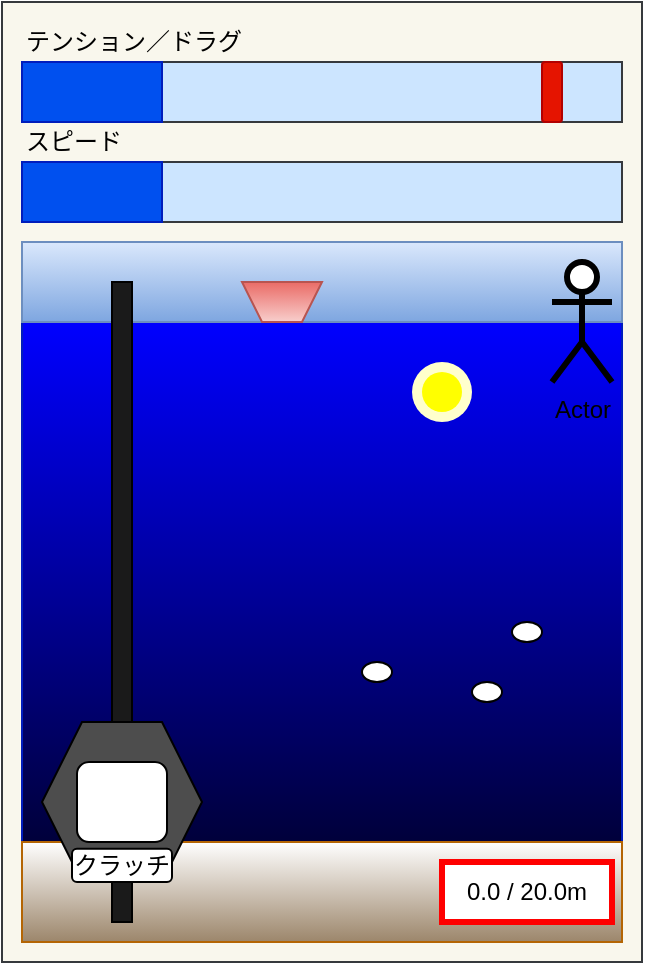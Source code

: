 <mxfile version="15.7.3" type="embed">
    <diagram id="1cLhjlTDrsvusgPYbPh7" name="ページ1">
        <mxGraphModel dx="495" dy="227" grid="1" gridSize="10" guides="1" tooltips="1" connect="1" arrows="1" fold="1" page="1" pageScale="1" pageWidth="827" pageHeight="1169" math="0" shadow="0">
            <root>
                <mxCell id="0"/>
                <mxCell id="1" parent="0"/>
                <mxCell id="2" value="" style="rounded=0;whiteSpace=wrap;html=1;fillColor=#f9f7ed;strokeColor=#36393d;" parent="1" vertex="1">
                    <mxGeometry x="120" y="40" width="320" height="480" as="geometry"/>
                </mxCell>
                <mxCell id="3" value="" style="rounded=0;whiteSpace=wrap;html=1;fillColor=#cce5ff;strokeColor=#36393d;" parent="1" vertex="1">
                    <mxGeometry x="130" y="70" width="300" height="30" as="geometry"/>
                </mxCell>
                <mxCell id="4" value="" style="rounded=0;whiteSpace=wrap;html=1;fillColor=#0050ef;strokeColor=#001DBC;fontColor=#ffffff;" parent="1" vertex="1">
                    <mxGeometry x="130" y="70" width="70" height="30" as="geometry"/>
                </mxCell>
                <mxCell id="5" value="" style="rounded=1;whiteSpace=wrap;html=1;fillColor=#e51400;strokeColor=#B20000;fontColor=#ffffff;" parent="1" vertex="1">
                    <mxGeometry x="390" y="70" width="10" height="30" as="geometry"/>
                </mxCell>
                <mxCell id="6" value="" style="rounded=0;whiteSpace=wrap;html=1;fillColor=#cce5ff;strokeColor=#36393d;" parent="1" vertex="1">
                    <mxGeometry x="130" y="120" width="300" height="30" as="geometry"/>
                </mxCell>
                <mxCell id="7" value="" style="rounded=0;whiteSpace=wrap;html=1;fillColor=#0050ef;strokeColor=#001DBC;fontColor=#ffffff;" parent="1" vertex="1">
                    <mxGeometry x="130" y="120" width="70" height="30" as="geometry"/>
                </mxCell>
                <mxCell id="8" value="テンション／ドラグ" style="text;html=1;strokeColor=none;fillColor=none;align=left;verticalAlign=middle;whiteSpace=wrap;rounded=0;fontColor=#000000;" parent="1" vertex="1">
                    <mxGeometry x="130" y="50" width="120" height="20" as="geometry"/>
                </mxCell>
                <mxCell id="9" value="スピード" style="text;html=1;strokeColor=none;fillColor=none;align=left;verticalAlign=middle;whiteSpace=wrap;rounded=0;fontColor=#000000;" parent="1" vertex="1">
                    <mxGeometry x="130" y="100" width="120" height="20" as="geometry"/>
                </mxCell>
                <mxCell id="10" value="" style="rounded=0;whiteSpace=wrap;html=1;fontColor=#ffffff;align=left;fillColor=#000033;strokeColor=#001DBC;gradientDirection=north;gradientColor=#0000FF;" parent="1" vertex="1">
                    <mxGeometry x="130" y="200" width="300" height="270" as="geometry"/>
                </mxCell>
                <mxCell id="17" value="" style="ellipse;whiteSpace=wrap;html=1;aspect=fixed;fontColor=#000000;align=center;fillColor=#FFFFCC;strokeColor=none;" parent="1" vertex="1">
                    <mxGeometry x="325" y="220" width="30" height="30" as="geometry"/>
                </mxCell>
                <mxCell id="18" value="" style="ellipse;whiteSpace=wrap;html=1;aspect=fixed;fontColor=#000000;align=center;fillColor=#FFFF00;strokeColor=none;" parent="1" vertex="1">
                    <mxGeometry x="330" y="225" width="20" height="20" as="geometry"/>
                </mxCell>
                <mxCell id="25" value="" style="ellipse;whiteSpace=wrap;html=1;fillColor=#FFFFFF;" parent="1" vertex="1">
                    <mxGeometry x="300" y="370" width="15" height="10" as="geometry"/>
                </mxCell>
                <mxCell id="26" value="" style="ellipse;whiteSpace=wrap;html=1;fillColor=#FFFFFF;" parent="1" vertex="1">
                    <mxGeometry x="375" y="350" width="15" height="10" as="geometry"/>
                </mxCell>
                <mxCell id="27" value="" style="ellipse;whiteSpace=wrap;html=1;fillColor=#FFFFFF;" parent="1" vertex="1">
                    <mxGeometry x="355" y="380" width="15" height="10" as="geometry"/>
                </mxCell>
                <mxCell id="28" value="" style="rounded=0;whiteSpace=wrap;html=1;align=left;fillColor=#dae8fc;strokeColor=#6c8ebf;gradientColor=#7ea6e0;" parent="1" vertex="1">
                    <mxGeometry x="130" y="160" width="300" height="40" as="geometry"/>
                </mxCell>
                <mxCell id="29" value="" style="shape=trapezoid;perimeter=trapezoidPerimeter;whiteSpace=wrap;html=1;fixedSize=1;fillColor=#f8cecc;rotation=-180;gradientColor=#ea6b66;strokeColor=#b85450;size=10;" parent="1" vertex="1">
                    <mxGeometry x="240" y="180" width="40" height="20" as="geometry"/>
                </mxCell>
                <mxCell id="31" value="Actor" style="shape=umlActor;verticalLabelPosition=bottom;verticalAlign=top;html=1;outlineConnect=0;fontSize=12;fontColor=#000000;strokeColor=#000000;strokeWidth=3;fillColor=#FFFFFF;" parent="1" vertex="1">
                    <mxGeometry x="395" y="170" width="30" height="60" as="geometry"/>
                </mxCell>
                <mxCell id="32" value="" style="rounded=0;whiteSpace=wrap;html=1;align=left;fillColor=#9C866B;strokeColor=#b46504;gradientDirection=north;gradientColor=#ffffff;" vertex="1" parent="1">
                    <mxGeometry x="130" y="460" width="300" height="50" as="geometry"/>
                </mxCell>
                <mxCell id="30" value="0.0 / 20.0m" style="rounded=0;whiteSpace=wrap;html=1;fillColor=#FFFFFF;strokeColor=#FF0000;strokeWidth=3;fontSize=12;fontColor=#000000;" parent="1" vertex="1">
                    <mxGeometry x="340" y="470" width="85" height="30" as="geometry"/>
                </mxCell>
                <mxCell id="22" value="" style="rounded=0;whiteSpace=wrap;html=1;fillColor=#1A1A1A;" parent="1" vertex="1">
                    <mxGeometry x="175" y="180" width="10" height="320" as="geometry"/>
                </mxCell>
                <mxCell id="20" value="" style="shape=hexagon;perimeter=hexagonPerimeter2;whiteSpace=wrap;html=1;fixedSize=1;fillColor=#4D4D4D;" parent="1" vertex="1">
                    <mxGeometry x="140" y="400" width="80" height="80" as="geometry"/>
                </mxCell>
                <mxCell id="21" value="" style="rounded=1;whiteSpace=wrap;html=1;fillColor=#FFFFFF;" parent="1" vertex="1">
                    <mxGeometry x="157.5" y="420" width="45" height="40" as="geometry"/>
                </mxCell>
                <mxCell id="11" value="クラッチ" style="rounded=1;whiteSpace=wrap;html=1;align=center;" parent="1" vertex="1">
                    <mxGeometry x="155" y="463.33" width="50" height="16.67" as="geometry"/>
                </mxCell>
            </root>
        </mxGraphModel>
    </diagram>
</mxfile>